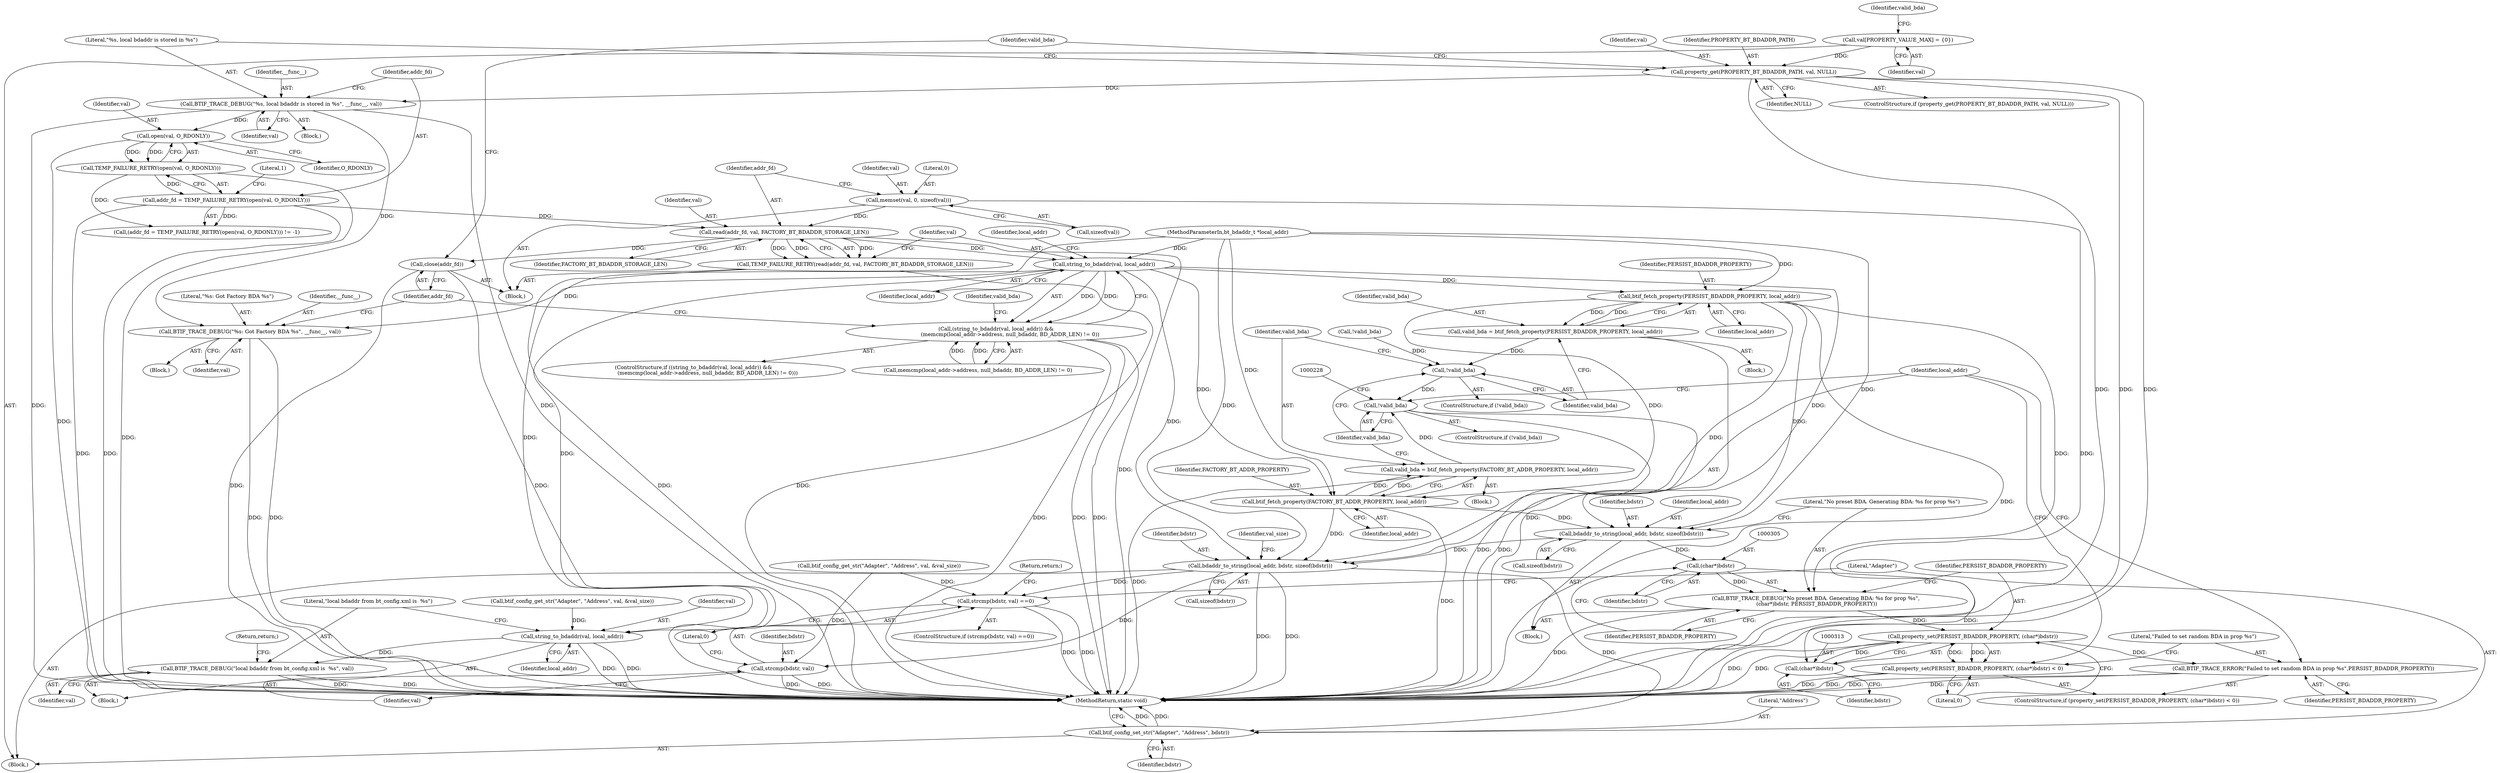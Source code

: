 digraph "0_Android_472271b153c5dc53c28beac55480a8d8434b2d5c_12@API" {
"1000153" [label="(Call,read(addr_fd, val, FACTORY_BT_BDADDR_STORAGE_LEN))"];
"1000138" [label="(Call,addr_fd = TEMP_FAILURE_RETRY(open(val, O_RDONLY)))"];
"1000140" [label="(Call,TEMP_FAILURE_RETRY(open(val, O_RDONLY)))"];
"1000141" [label="(Call,open(val, O_RDONLY))"];
"1000132" [label="(Call,BTIF_TRACE_DEBUG(\"%s, local bdaddr is stored in %s\", __func__, val))"];
"1000126" [label="(Call,property_get(PROPERTY_BT_BDADDR_PATH, val, NULL))"];
"1000112" [label="(Call,val[PROPERTY_VALUE_MAX] = {0})"];
"1000147" [label="(Call,memset(val, 0, sizeof(val)))"];
"1000152" [label="(Call,TEMP_FAILURE_RETRY(read(addr_fd, val, FACTORY_BT_BDADDR_STORAGE_LEN)))"];
"1000159" [label="(Call,string_to_bdaddr(val, local_addr))"];
"1000158" [label="(Call,(string_to_bdaddr(val, local_addr)) &&\n                 (memcmp(local_addr->address, null_bdaddr, BD_ADDR_LEN) != 0))"];
"1000174" [label="(Call,BTIF_TRACE_DEBUG(\"%s: Got Factory BDA %s\", __func__, val))"];
"1000196" [label="(Call,string_to_bdaddr(val, local_addr))"];
"1000199" [label="(Call,BTIF_TRACE_DEBUG(\"local bdaddr from bt_config.xml is  %s\", val))"];
"1000209" [label="(Call,btif_fetch_property(PERSIST_BDADDR_PROPERTY, local_addr))"];
"1000207" [label="(Call,valid_bda = btif_fetch_property(PERSIST_BDADDR_PROPERTY, local_addr))"];
"1000213" [label="(Call,!valid_bda)"];
"1000222" [label="(Call,!valid_bda)"];
"1000218" [label="(Call,btif_fetch_property(FACTORY_BT_ADDR_PROPERTY, local_addr))"];
"1000216" [label="(Call,valid_bda = btif_fetch_property(FACTORY_BT_ADDR_PROPERTY, local_addr))"];
"1000297" [label="(Call,bdaddr_to_string(local_addr, bdstr, sizeof(bdstr)))"];
"1000304" [label="(Call,(char*)bdstr)"];
"1000302" [label="(Call,BTIF_TRACE_DEBUG(\"No preset BDA. Generating BDA: %s for prop %s\",\n (char*)bdstr, PERSIST_BDADDR_PROPERTY))"];
"1000310" [label="(Call,property_set(PERSIST_BDADDR_PROPERTY, (char*)bdstr))"];
"1000309" [label="(Call,property_set(PERSIST_BDADDR_PROPERTY, (char*)bdstr) < 0)"];
"1000316" [label="(Call,BTIF_TRACE_ERROR(\"Failed to set random BDA in prop %s\",PERSIST_BDADDR_PROPERTY))"];
"1000312" [label="(Call,(char*)bdstr)"];
"1000320" [label="(Call,bdaddr_to_string(local_addr, bdstr, sizeof(bdstr)))"];
"1000338" [label="(Call,strcmp(bdstr, val) ==0)"];
"1000339" [label="(Call,strcmp(bdstr, val))"];
"1000345" [label="(Call,btif_config_set_str(\"Adapter\", \"Address\", bdstr))"];
"1000178" [label="(Call,close(addr_fd))"];
"1000219" [label="(Identifier,FACTORY_BT_ADDR_PROPERTY)"];
"1000129" [label="(Identifier,NULL)"];
"1000211" [label="(Identifier,local_addr)"];
"1000202" [label="(Return,return;)"];
"1000339" [label="(Call,strcmp(bdstr, val))"];
"1000216" [label="(Call,valid_bda = btif_fetch_property(FACTORY_BT_ADDR_PROPERTY, local_addr))"];
"1000160" [label="(Identifier,val)"];
"1000208" [label="(Identifier,valid_bda)"];
"1000298" [label="(Identifier,local_addr)"];
"1000132" [label="(Call,BTIF_TRACE_DEBUG(\"%s, local bdaddr is stored in %s\", __func__, val))"];
"1000224" [label="(Block,)"];
"1000201" [label="(Identifier,val)"];
"1000210" [label="(Identifier,PERSIST_BDADDR_PROPERTY)"];
"1000134" [label="(Identifier,__func__)"];
"1000155" [label="(Identifier,val)"];
"1000346" [label="(Literal,\"Adapter\")"];
"1000126" [label="(Call,property_get(PROPERTY_BT_BDADDR_PATH, val, NULL))"];
"1000174" [label="(Call,BTIF_TRACE_DEBUG(\"%s: Got Factory BDA %s\", __func__, val))"];
"1000315" [label="(Literal,0)"];
"1000302" [label="(Call,BTIF_TRACE_DEBUG(\"No preset BDA. Generating BDA: %s for prop %s\",\n (char*)bdstr, PERSIST_BDADDR_PROPERTY))"];
"1000128" [label="(Identifier,val)"];
"1000209" [label="(Call,btif_fetch_property(PERSIST_BDADDR_PROPERTY, local_addr))"];
"1000177" [label="(Identifier,val)"];
"1000138" [label="(Call,addr_fd = TEMP_FAILURE_RETRY(open(val, O_RDONLY)))"];
"1000342" [label="(Literal,0)"];
"1000112" [label="(Call,val[PROPERTY_VALUE_MAX] = {0})"];
"1000338" [label="(Call,strcmp(bdstr, val) ==0)"];
"1000179" [label="(Identifier,addr_fd)"];
"1000195" [label="(Block,)"];
"1000148" [label="(Identifier,val)"];
"1000154" [label="(Identifier,addr_fd)"];
"1000306" [label="(Identifier,bdstr)"];
"1000142" [label="(Identifier,val)"];
"1000322" [label="(Identifier,bdstr)"];
"1000297" [label="(Call,bdaddr_to_string(local_addr, bdstr, sizeof(bdstr)))"];
"1000149" [label="(Literal,0)"];
"1000311" [label="(Identifier,PERSIST_BDADDR_PROPERTY)"];
"1000317" [label="(Literal,\"Failed to set random BDA in prop %s\")"];
"1000212" [label="(ControlStructure,if (!valid_bda))"];
"1000172" [label="(Identifier,valid_bda)"];
"1000345" [label="(Call,btif_config_set_str(\"Adapter\", \"Address\", bdstr))"];
"1000125" [label="(ControlStructure,if (property_get(PROPERTY_BT_BDADDR_PATH, val, NULL)))"];
"1000312" [label="(Call,(char*)bdstr)"];
"1000206" [label="(Block,)"];
"1000176" [label="(Identifier,__func__)"];
"1000110" [label="(Block,)"];
"1000299" [label="(Identifier,bdstr)"];
"1000116" [label="(Identifier,valid_bda)"];
"1000133" [label="(Literal,\"%s, local bdaddr is stored in %s\")"];
"1000109" [label="(MethodParameterIn,bt_bdaddr_t *local_addr)"];
"1000318" [label="(Identifier,PERSIST_BDADDR_PROPERTY)"];
"1000197" [label="(Identifier,val)"];
"1000214" [label="(Identifier,valid_bda)"];
"1000314" [label="(Identifier,bdstr)"];
"1000217" [label="(Identifier,valid_bda)"];
"1000130" [label="(Block,)"];
"1000113" [label="(Identifier,val)"];
"1000158" [label="(Call,(string_to_bdaddr(val, local_addr)) &&\n                 (memcmp(local_addr->address, null_bdaddr, BD_ADDR_LEN) != 0))"];
"1000310" [label="(Call,property_set(PERSIST_BDADDR_PROPERTY, (char*)bdstr))"];
"1000165" [label="(Identifier,local_addr)"];
"1000323" [label="(Call,sizeof(bdstr))"];
"1000300" [label="(Call,sizeof(bdstr))"];
"1000320" [label="(Call,bdaddr_to_string(local_addr, bdstr, sizeof(bdstr)))"];
"1000307" [label="(Identifier,PERSIST_BDADDR_PROPERTY)"];
"1000159" [label="(Call,string_to_bdaddr(val, local_addr))"];
"1000162" [label="(Call,memcmp(local_addr->address, null_bdaddr, BD_ADDR_LEN) != 0)"];
"1000156" [label="(Identifier,FACTORY_BT_BDADDR_STORAGE_LEN)"];
"1000326" [label="(Identifier,val_size)"];
"1000189" [label="(Call,btif_config_get_str(\"Adapter\", \"Address\", val, &val_size))"];
"1000303" [label="(Literal,\"No preset BDA. Generating BDA: %s for prop %s\")"];
"1000147" [label="(Call,memset(val, 0, sizeof(val)))"];
"1000141" [label="(Call,open(val, O_RDONLY))"];
"1000150" [label="(Call,sizeof(val))"];
"1000215" [label="(Block,)"];
"1000308" [label="(ControlStructure,if (property_set(PERSIST_BDADDR_PROPERTY, (char*)bdstr) < 0))"];
"1000222" [label="(Call,!valid_bda)"];
"1000340" [label="(Identifier,bdstr)"];
"1000344" [label="(Return,return;)"];
"1000152" [label="(Call,TEMP_FAILURE_RETRY(read(addr_fd, val, FACTORY_BT_BDADDR_STORAGE_LEN)))"];
"1000348" [label="(Identifier,bdstr)"];
"1000127" [label="(Identifier,PROPERTY_BT_BDADDR_PATH)"];
"1000204" [label="(Call,!valid_bda)"];
"1000137" [label="(Call,(addr_fd = TEMP_FAILURE_RETRY(open(val, O_RDONLY))) != -1)"];
"1000140" [label="(Call,TEMP_FAILURE_RETRY(open(val, O_RDONLY)))"];
"1000153" [label="(Call,read(addr_fd, val, FACTORY_BT_BDADDR_STORAGE_LEN))"];
"1000221" [label="(ControlStructure,if (!valid_bda))"];
"1000316" [label="(Call,BTIF_TRACE_ERROR(\"Failed to set random BDA in prop %s\",PERSIST_BDADDR_PROPERTY))"];
"1000145" [label="(Literal,1)"];
"1000347" [label="(Literal,\"Address\")"];
"1000199" [label="(Call,BTIF_TRACE_DEBUG(\"local bdaddr from bt_config.xml is  %s\", val))"];
"1000218" [label="(Call,btif_fetch_property(FACTORY_BT_ADDR_PROPERTY, local_addr))"];
"1000341" [label="(Identifier,val)"];
"1000213" [label="(Call,!valid_bda)"];
"1000170" [label="(Block,)"];
"1000139" [label="(Identifier,addr_fd)"];
"1000175" [label="(Literal,\"%s: Got Factory BDA %s\")"];
"1000321" [label="(Identifier,local_addr)"];
"1000161" [label="(Identifier,local_addr)"];
"1000200" [label="(Literal,\"local bdaddr from bt_config.xml is  %s\")"];
"1000207" [label="(Call,valid_bda = btif_fetch_property(PERSIST_BDADDR_PROPERTY, local_addr))"];
"1000349" [label="(MethodReturn,static void)"];
"1000143" [label="(Identifier,O_RDONLY)"];
"1000157" [label="(ControlStructure,if ((string_to_bdaddr(val, local_addr)) &&\n                 (memcmp(local_addr->address, null_bdaddr, BD_ADDR_LEN) != 0)))"];
"1000220" [label="(Identifier,local_addr)"];
"1000135" [label="(Identifier,val)"];
"1000198" [label="(Identifier,local_addr)"];
"1000304" [label="(Call,(char*)bdstr)"];
"1000196" [label="(Call,string_to_bdaddr(val, local_addr))"];
"1000223" [label="(Identifier,valid_bda)"];
"1000330" [label="(Call,btif_config_get_str(\"Adapter\", \"Address\", val, &val_size))"];
"1000178" [label="(Call,close(addr_fd))"];
"1000182" [label="(Identifier,valid_bda)"];
"1000146" [label="(Block,)"];
"1000337" [label="(ControlStructure,if (strcmp(bdstr, val) ==0))"];
"1000309" [label="(Call,property_set(PERSIST_BDADDR_PROPERTY, (char*)bdstr) < 0)"];
"1000153" -> "1000152"  [label="AST: "];
"1000153" -> "1000156"  [label="CFG: "];
"1000154" -> "1000153"  [label="AST: "];
"1000155" -> "1000153"  [label="AST: "];
"1000156" -> "1000153"  [label="AST: "];
"1000152" -> "1000153"  [label="CFG: "];
"1000153" -> "1000349"  [label="DDG: "];
"1000153" -> "1000152"  [label="DDG: "];
"1000153" -> "1000152"  [label="DDG: "];
"1000153" -> "1000152"  [label="DDG: "];
"1000138" -> "1000153"  [label="DDG: "];
"1000147" -> "1000153"  [label="DDG: "];
"1000153" -> "1000159"  [label="DDG: "];
"1000153" -> "1000178"  [label="DDG: "];
"1000138" -> "1000137"  [label="AST: "];
"1000138" -> "1000140"  [label="CFG: "];
"1000139" -> "1000138"  [label="AST: "];
"1000140" -> "1000138"  [label="AST: "];
"1000145" -> "1000138"  [label="CFG: "];
"1000138" -> "1000349"  [label="DDG: "];
"1000138" -> "1000349"  [label="DDG: "];
"1000138" -> "1000137"  [label="DDG: "];
"1000140" -> "1000138"  [label="DDG: "];
"1000140" -> "1000141"  [label="CFG: "];
"1000141" -> "1000140"  [label="AST: "];
"1000140" -> "1000349"  [label="DDG: "];
"1000140" -> "1000137"  [label="DDG: "];
"1000141" -> "1000140"  [label="DDG: "];
"1000141" -> "1000140"  [label="DDG: "];
"1000141" -> "1000143"  [label="CFG: "];
"1000142" -> "1000141"  [label="AST: "];
"1000143" -> "1000141"  [label="AST: "];
"1000141" -> "1000349"  [label="DDG: "];
"1000132" -> "1000141"  [label="DDG: "];
"1000132" -> "1000130"  [label="AST: "];
"1000132" -> "1000135"  [label="CFG: "];
"1000133" -> "1000132"  [label="AST: "];
"1000134" -> "1000132"  [label="AST: "];
"1000135" -> "1000132"  [label="AST: "];
"1000139" -> "1000132"  [label="CFG: "];
"1000132" -> "1000349"  [label="DDG: "];
"1000132" -> "1000349"  [label="DDG: "];
"1000126" -> "1000132"  [label="DDG: "];
"1000132" -> "1000174"  [label="DDG: "];
"1000126" -> "1000125"  [label="AST: "];
"1000126" -> "1000129"  [label="CFG: "];
"1000127" -> "1000126"  [label="AST: "];
"1000128" -> "1000126"  [label="AST: "];
"1000129" -> "1000126"  [label="AST: "];
"1000133" -> "1000126"  [label="CFG: "];
"1000182" -> "1000126"  [label="CFG: "];
"1000126" -> "1000349"  [label="DDG: "];
"1000126" -> "1000349"  [label="DDG: "];
"1000126" -> "1000349"  [label="DDG: "];
"1000112" -> "1000126"  [label="DDG: "];
"1000112" -> "1000110"  [label="AST: "];
"1000112" -> "1000113"  [label="CFG: "];
"1000113" -> "1000112"  [label="AST: "];
"1000116" -> "1000112"  [label="CFG: "];
"1000147" -> "1000146"  [label="AST: "];
"1000147" -> "1000150"  [label="CFG: "];
"1000148" -> "1000147"  [label="AST: "];
"1000149" -> "1000147"  [label="AST: "];
"1000150" -> "1000147"  [label="AST: "];
"1000154" -> "1000147"  [label="CFG: "];
"1000147" -> "1000349"  [label="DDG: "];
"1000152" -> "1000146"  [label="AST: "];
"1000160" -> "1000152"  [label="CFG: "];
"1000152" -> "1000349"  [label="DDG: "];
"1000152" -> "1000349"  [label="DDG: "];
"1000159" -> "1000158"  [label="AST: "];
"1000159" -> "1000161"  [label="CFG: "];
"1000160" -> "1000159"  [label="AST: "];
"1000161" -> "1000159"  [label="AST: "];
"1000165" -> "1000159"  [label="CFG: "];
"1000158" -> "1000159"  [label="CFG: "];
"1000159" -> "1000158"  [label="DDG: "];
"1000159" -> "1000158"  [label="DDG: "];
"1000109" -> "1000159"  [label="DDG: "];
"1000159" -> "1000174"  [label="DDG: "];
"1000159" -> "1000196"  [label="DDG: "];
"1000159" -> "1000209"  [label="DDG: "];
"1000159" -> "1000218"  [label="DDG: "];
"1000159" -> "1000297"  [label="DDG: "];
"1000159" -> "1000320"  [label="DDG: "];
"1000158" -> "1000157"  [label="AST: "];
"1000158" -> "1000162"  [label="CFG: "];
"1000162" -> "1000158"  [label="AST: "];
"1000172" -> "1000158"  [label="CFG: "];
"1000179" -> "1000158"  [label="CFG: "];
"1000158" -> "1000349"  [label="DDG: "];
"1000158" -> "1000349"  [label="DDG: "];
"1000158" -> "1000349"  [label="DDG: "];
"1000162" -> "1000158"  [label="DDG: "];
"1000162" -> "1000158"  [label="DDG: "];
"1000174" -> "1000170"  [label="AST: "];
"1000174" -> "1000177"  [label="CFG: "];
"1000175" -> "1000174"  [label="AST: "];
"1000176" -> "1000174"  [label="AST: "];
"1000177" -> "1000174"  [label="AST: "];
"1000179" -> "1000174"  [label="CFG: "];
"1000174" -> "1000349"  [label="DDG: "];
"1000174" -> "1000349"  [label="DDG: "];
"1000196" -> "1000195"  [label="AST: "];
"1000196" -> "1000198"  [label="CFG: "];
"1000197" -> "1000196"  [label="AST: "];
"1000198" -> "1000196"  [label="AST: "];
"1000200" -> "1000196"  [label="CFG: "];
"1000196" -> "1000349"  [label="DDG: "];
"1000196" -> "1000349"  [label="DDG: "];
"1000189" -> "1000196"  [label="DDG: "];
"1000109" -> "1000196"  [label="DDG: "];
"1000196" -> "1000199"  [label="DDG: "];
"1000199" -> "1000195"  [label="AST: "];
"1000199" -> "1000201"  [label="CFG: "];
"1000200" -> "1000199"  [label="AST: "];
"1000201" -> "1000199"  [label="AST: "];
"1000202" -> "1000199"  [label="CFG: "];
"1000199" -> "1000349"  [label="DDG: "];
"1000199" -> "1000349"  [label="DDG: "];
"1000209" -> "1000207"  [label="AST: "];
"1000209" -> "1000211"  [label="CFG: "];
"1000210" -> "1000209"  [label="AST: "];
"1000211" -> "1000209"  [label="AST: "];
"1000207" -> "1000209"  [label="CFG: "];
"1000209" -> "1000349"  [label="DDG: "];
"1000209" -> "1000207"  [label="DDG: "];
"1000209" -> "1000207"  [label="DDG: "];
"1000109" -> "1000209"  [label="DDG: "];
"1000209" -> "1000218"  [label="DDG: "];
"1000209" -> "1000297"  [label="DDG: "];
"1000209" -> "1000302"  [label="DDG: "];
"1000209" -> "1000320"  [label="DDG: "];
"1000207" -> "1000206"  [label="AST: "];
"1000208" -> "1000207"  [label="AST: "];
"1000214" -> "1000207"  [label="CFG: "];
"1000207" -> "1000349"  [label="DDG: "];
"1000207" -> "1000213"  [label="DDG: "];
"1000213" -> "1000212"  [label="AST: "];
"1000213" -> "1000214"  [label="CFG: "];
"1000214" -> "1000213"  [label="AST: "];
"1000217" -> "1000213"  [label="CFG: "];
"1000223" -> "1000213"  [label="CFG: "];
"1000204" -> "1000213"  [label="DDG: "];
"1000213" -> "1000222"  [label="DDG: "];
"1000222" -> "1000221"  [label="AST: "];
"1000222" -> "1000223"  [label="CFG: "];
"1000223" -> "1000222"  [label="AST: "];
"1000228" -> "1000222"  [label="CFG: "];
"1000321" -> "1000222"  [label="CFG: "];
"1000222" -> "1000349"  [label="DDG: "];
"1000222" -> "1000349"  [label="DDG: "];
"1000216" -> "1000222"  [label="DDG: "];
"1000218" -> "1000216"  [label="AST: "];
"1000218" -> "1000220"  [label="CFG: "];
"1000219" -> "1000218"  [label="AST: "];
"1000220" -> "1000218"  [label="AST: "];
"1000216" -> "1000218"  [label="CFG: "];
"1000218" -> "1000349"  [label="DDG: "];
"1000218" -> "1000216"  [label="DDG: "];
"1000218" -> "1000216"  [label="DDG: "];
"1000109" -> "1000218"  [label="DDG: "];
"1000218" -> "1000297"  [label="DDG: "];
"1000218" -> "1000320"  [label="DDG: "];
"1000216" -> "1000215"  [label="AST: "];
"1000217" -> "1000216"  [label="AST: "];
"1000223" -> "1000216"  [label="CFG: "];
"1000216" -> "1000349"  [label="DDG: "];
"1000297" -> "1000224"  [label="AST: "];
"1000297" -> "1000300"  [label="CFG: "];
"1000298" -> "1000297"  [label="AST: "];
"1000299" -> "1000297"  [label="AST: "];
"1000300" -> "1000297"  [label="AST: "];
"1000303" -> "1000297"  [label="CFG: "];
"1000109" -> "1000297"  [label="DDG: "];
"1000297" -> "1000304"  [label="DDG: "];
"1000297" -> "1000320"  [label="DDG: "];
"1000304" -> "1000302"  [label="AST: "];
"1000304" -> "1000306"  [label="CFG: "];
"1000305" -> "1000304"  [label="AST: "];
"1000306" -> "1000304"  [label="AST: "];
"1000307" -> "1000304"  [label="CFG: "];
"1000304" -> "1000302"  [label="DDG: "];
"1000304" -> "1000312"  [label="DDG: "];
"1000302" -> "1000224"  [label="AST: "];
"1000302" -> "1000307"  [label="CFG: "];
"1000303" -> "1000302"  [label="AST: "];
"1000307" -> "1000302"  [label="AST: "];
"1000311" -> "1000302"  [label="CFG: "];
"1000302" -> "1000349"  [label="DDG: "];
"1000302" -> "1000310"  [label="DDG: "];
"1000310" -> "1000309"  [label="AST: "];
"1000310" -> "1000312"  [label="CFG: "];
"1000311" -> "1000310"  [label="AST: "];
"1000312" -> "1000310"  [label="AST: "];
"1000315" -> "1000310"  [label="CFG: "];
"1000310" -> "1000349"  [label="DDG: "];
"1000310" -> "1000349"  [label="DDG: "];
"1000310" -> "1000309"  [label="DDG: "];
"1000310" -> "1000309"  [label="DDG: "];
"1000312" -> "1000310"  [label="DDG: "];
"1000310" -> "1000316"  [label="DDG: "];
"1000309" -> "1000308"  [label="AST: "];
"1000309" -> "1000315"  [label="CFG: "];
"1000315" -> "1000309"  [label="AST: "];
"1000317" -> "1000309"  [label="CFG: "];
"1000321" -> "1000309"  [label="CFG: "];
"1000309" -> "1000349"  [label="DDG: "];
"1000309" -> "1000349"  [label="DDG: "];
"1000316" -> "1000308"  [label="AST: "];
"1000316" -> "1000318"  [label="CFG: "];
"1000317" -> "1000316"  [label="AST: "];
"1000318" -> "1000316"  [label="AST: "];
"1000321" -> "1000316"  [label="CFG: "];
"1000316" -> "1000349"  [label="DDG: "];
"1000316" -> "1000349"  [label="DDG: "];
"1000312" -> "1000314"  [label="CFG: "];
"1000313" -> "1000312"  [label="AST: "];
"1000314" -> "1000312"  [label="AST: "];
"1000320" -> "1000110"  [label="AST: "];
"1000320" -> "1000323"  [label="CFG: "];
"1000321" -> "1000320"  [label="AST: "];
"1000322" -> "1000320"  [label="AST: "];
"1000323" -> "1000320"  [label="AST: "];
"1000326" -> "1000320"  [label="CFG: "];
"1000320" -> "1000349"  [label="DDG: "];
"1000320" -> "1000349"  [label="DDG: "];
"1000109" -> "1000320"  [label="DDG: "];
"1000320" -> "1000338"  [label="DDG: "];
"1000320" -> "1000339"  [label="DDG: "];
"1000320" -> "1000345"  [label="DDG: "];
"1000338" -> "1000337"  [label="AST: "];
"1000338" -> "1000342"  [label="CFG: "];
"1000339" -> "1000338"  [label="AST: "];
"1000342" -> "1000338"  [label="AST: "];
"1000344" -> "1000338"  [label="CFG: "];
"1000346" -> "1000338"  [label="CFG: "];
"1000338" -> "1000349"  [label="DDG: "];
"1000338" -> "1000349"  [label="DDG: "];
"1000330" -> "1000338"  [label="DDG: "];
"1000339" -> "1000341"  [label="CFG: "];
"1000340" -> "1000339"  [label="AST: "];
"1000341" -> "1000339"  [label="AST: "];
"1000342" -> "1000339"  [label="CFG: "];
"1000339" -> "1000349"  [label="DDG: "];
"1000339" -> "1000349"  [label="DDG: "];
"1000330" -> "1000339"  [label="DDG: "];
"1000345" -> "1000110"  [label="AST: "];
"1000345" -> "1000348"  [label="CFG: "];
"1000346" -> "1000345"  [label="AST: "];
"1000347" -> "1000345"  [label="AST: "];
"1000348" -> "1000345"  [label="AST: "];
"1000349" -> "1000345"  [label="CFG: "];
"1000345" -> "1000349"  [label="DDG: "];
"1000345" -> "1000349"  [label="DDG: "];
"1000178" -> "1000146"  [label="AST: "];
"1000178" -> "1000179"  [label="CFG: "];
"1000179" -> "1000178"  [label="AST: "];
"1000182" -> "1000178"  [label="CFG: "];
"1000178" -> "1000349"  [label="DDG: "];
"1000178" -> "1000349"  [label="DDG: "];
}
